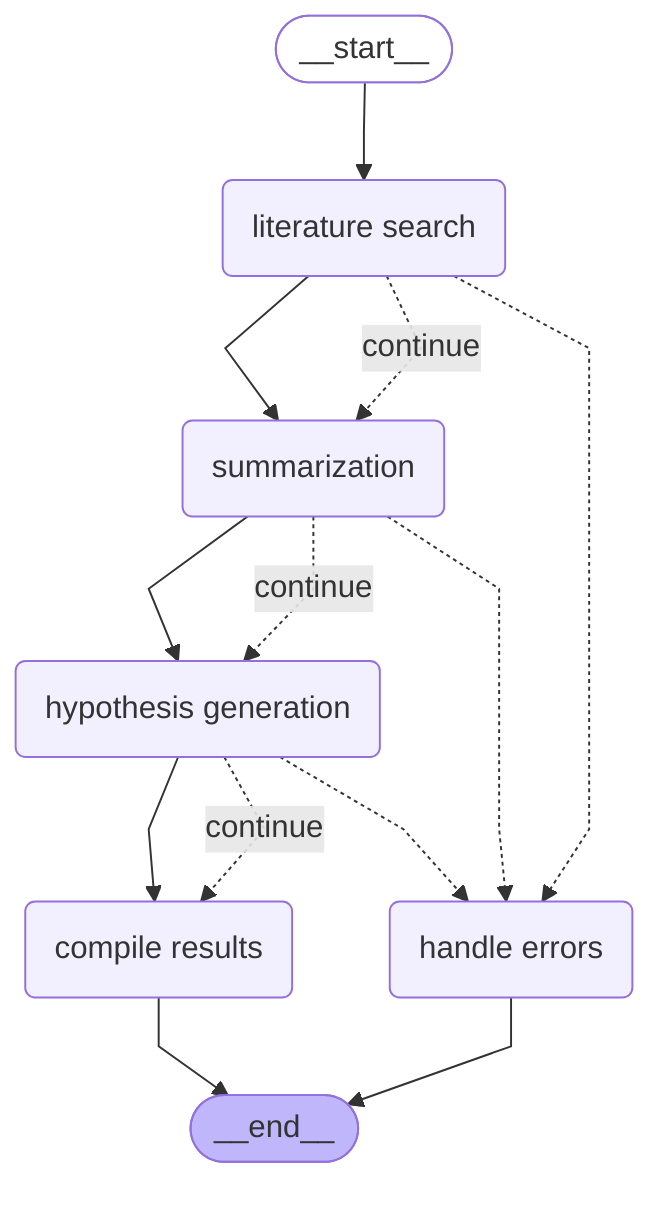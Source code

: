 ---
config:
  flowchart:
    curve: linear
---
graph TD
    __start__([<p>__start__</p>]):::first
    literature_search(literature search)
    summarization(summarization)
    hypothesis_generation(hypothesis generation)
    compile_results(compile results)
    handle_errors(handle errors)
    __end__([<p>__end__</p>]):::last
    
    __start__ --> literature_search;
    literature_search --> summarization;
    summarization --> hypothesis_generation;
    hypothesis_generation --> compile_results;
    compile_results --> __end__;
    
    literature_search -. continue .-> summarization;
    summarization -. continue .-> hypothesis_generation;
    hypothesis_generation -. continue .-> compile_results;
    
    literature_search -.-> handle_errors;
    summarization -.-> handle_errors;
    hypothesis_generation -.-> handle_errors;
    handle_errors --> __end__;
    
    classDef default fill:#f2f0ff,line-height:1.2
    classDef first fill-opacity:0
    classDef last fill:#bfb6fc